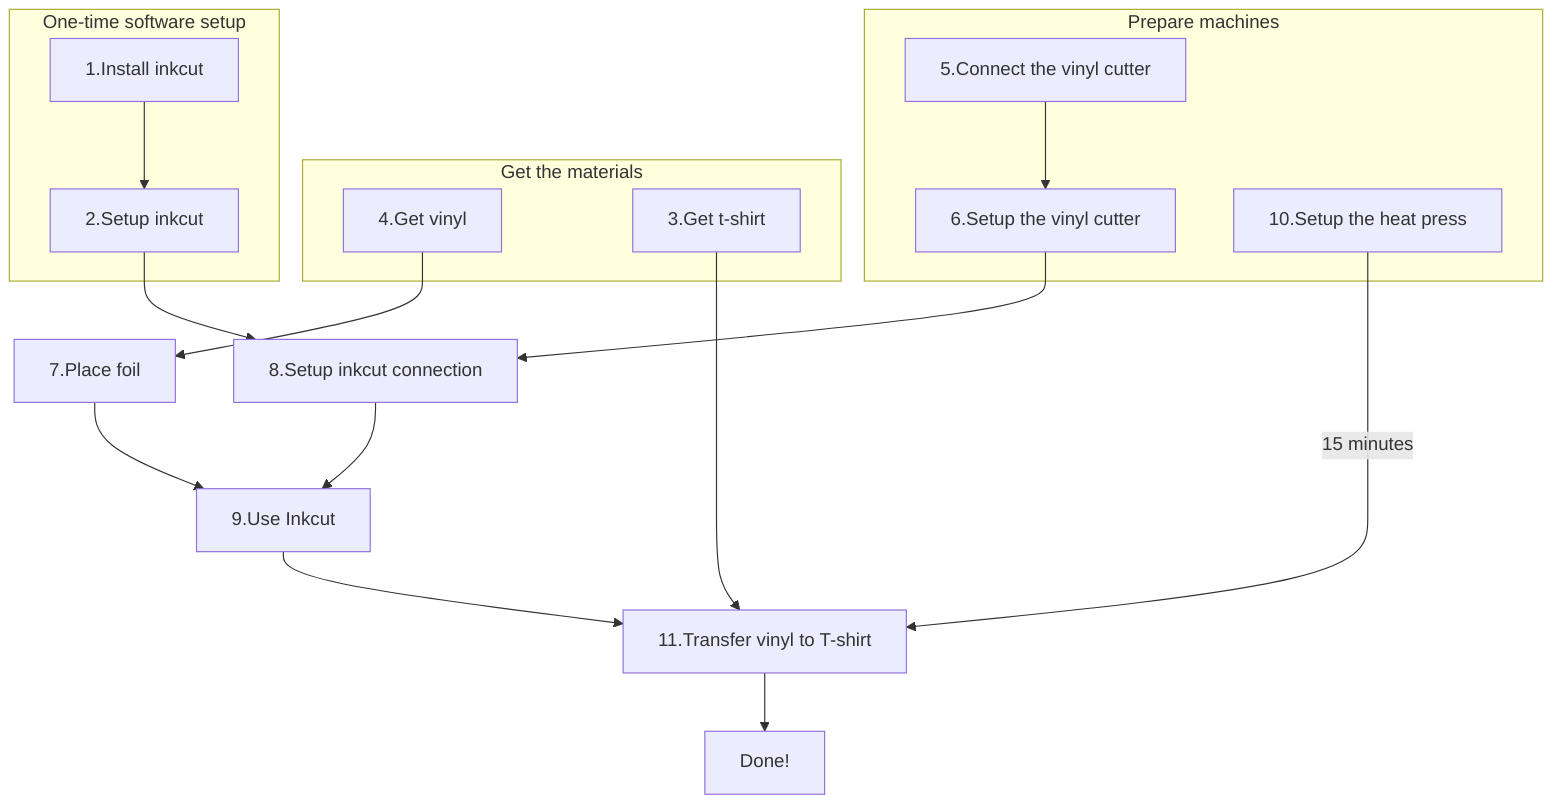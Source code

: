 flowchart TD
  subgraph get_materials[Get the materials]
    get_vinyl[4.Get vinyl]
    get_t_shirt[3.Get t-shirt]
  end
  subgraph prepare_software[One-time software setup]
    install_inkcut[1.Install inkcut]
    setup_inkcut[2.Setup inkcut]
  end
  subgraph prepare_machines[Prepare machines]
    connect_cutter[5.Connect the vinyl cutter]
    setup_cutter[6.Setup the vinyl cutter]
    setup_heat_press[10.Setup the heat press]
  end
  place_vinyl[7.Place foil]
  setup_inkcut_connection[8.Setup inkcut connection]
  cut[9.Use Inkcut]
  transfer[11.Transfer vinyl to T-shirt]
  done[Done!]


  connect_cutter --> setup_cutter
  install_inkcut --> setup_inkcut
  setup_inkcut --> setup_inkcut_connection
  setup_cutter --> setup_inkcut_connection

  setup_inkcut_connection --> cut
  place_vinyl --> cut

  get_vinyl --> place_vinyl
  get_t_shirt --> transfer

  setup_heat_press --> |15 minutes| transfer
  cut --> transfer

  transfer --> done